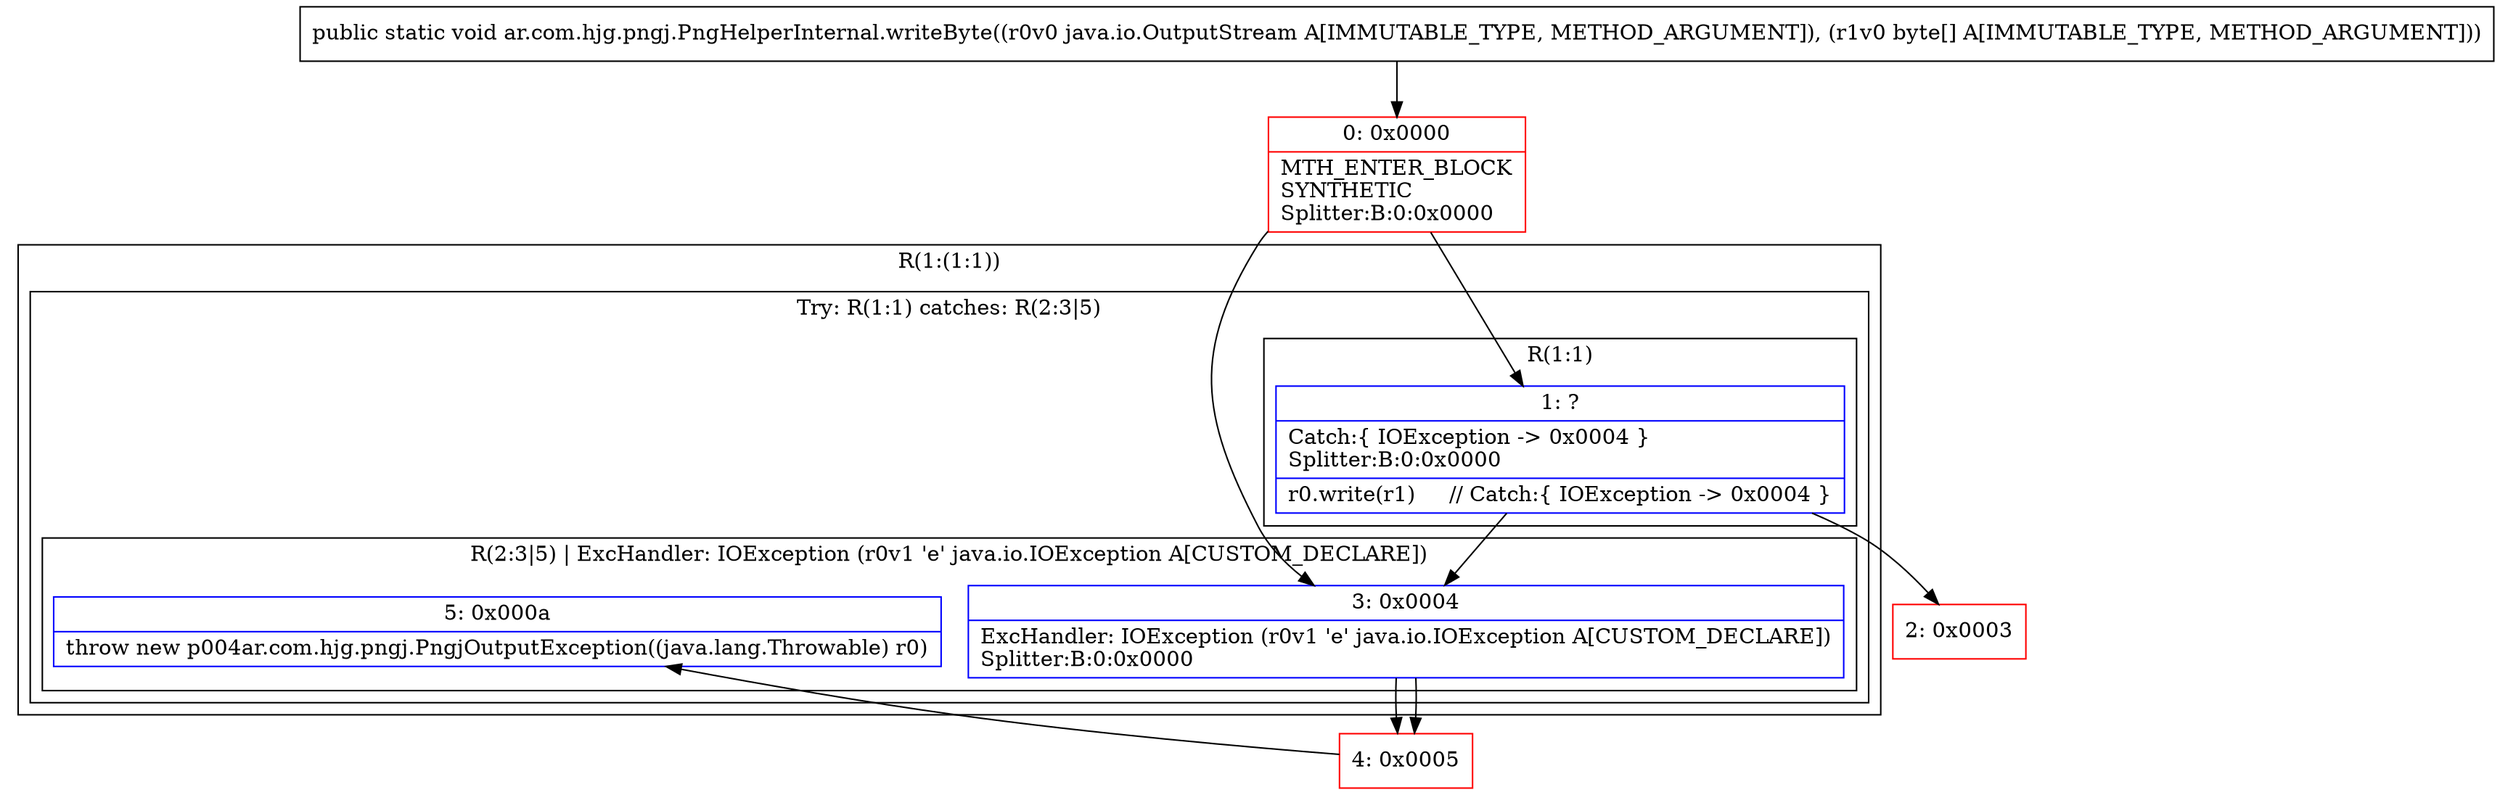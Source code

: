 digraph "CFG forar.com.hjg.pngj.PngHelperInternal.writeByte(Ljava\/io\/OutputStream;[B)V" {
subgraph cluster_Region_995649777 {
label = "R(1:(1:1))";
node [shape=record,color=blue];
subgraph cluster_TryCatchRegion_1490126794 {
label = "Try: R(1:1) catches: R(2:3|5)";
node [shape=record,color=blue];
subgraph cluster_Region_1440115857 {
label = "R(1:1)";
node [shape=record,color=blue];
Node_1 [shape=record,label="{1\:\ ?|Catch:\{ IOException \-\> 0x0004 \}\lSplitter:B:0:0x0000\l|r0.write(r1)     \/\/ Catch:\{ IOException \-\> 0x0004 \}\l}"];
}
subgraph cluster_Region_1014889799 {
label = "R(2:3|5) | ExcHandler: IOException (r0v1 'e' java.io.IOException A[CUSTOM_DECLARE])\l";
node [shape=record,color=blue];
Node_3 [shape=record,label="{3\:\ 0x0004|ExcHandler: IOException (r0v1 'e' java.io.IOException A[CUSTOM_DECLARE])\lSplitter:B:0:0x0000\l}"];
Node_5 [shape=record,label="{5\:\ 0x000a|throw new p004ar.com.hjg.pngj.PngjOutputException((java.lang.Throwable) r0)\l}"];
}
}
}
subgraph cluster_Region_1014889799 {
label = "R(2:3|5) | ExcHandler: IOException (r0v1 'e' java.io.IOException A[CUSTOM_DECLARE])\l";
node [shape=record,color=blue];
Node_3 [shape=record,label="{3\:\ 0x0004|ExcHandler: IOException (r0v1 'e' java.io.IOException A[CUSTOM_DECLARE])\lSplitter:B:0:0x0000\l}"];
Node_5 [shape=record,label="{5\:\ 0x000a|throw new p004ar.com.hjg.pngj.PngjOutputException((java.lang.Throwable) r0)\l}"];
}
Node_0 [shape=record,color=red,label="{0\:\ 0x0000|MTH_ENTER_BLOCK\lSYNTHETIC\lSplitter:B:0:0x0000\l}"];
Node_2 [shape=record,color=red,label="{2\:\ 0x0003}"];
Node_4 [shape=record,color=red,label="{4\:\ 0x0005}"];
MethodNode[shape=record,label="{public static void ar.com.hjg.pngj.PngHelperInternal.writeByte((r0v0 java.io.OutputStream A[IMMUTABLE_TYPE, METHOD_ARGUMENT]), (r1v0 byte[] A[IMMUTABLE_TYPE, METHOD_ARGUMENT])) }"];
MethodNode -> Node_0;
Node_1 -> Node_2;
Node_1 -> Node_3;
Node_3 -> Node_4;
Node_3 -> Node_4;
Node_0 -> Node_1;
Node_0 -> Node_3;
Node_4 -> Node_5;
}

